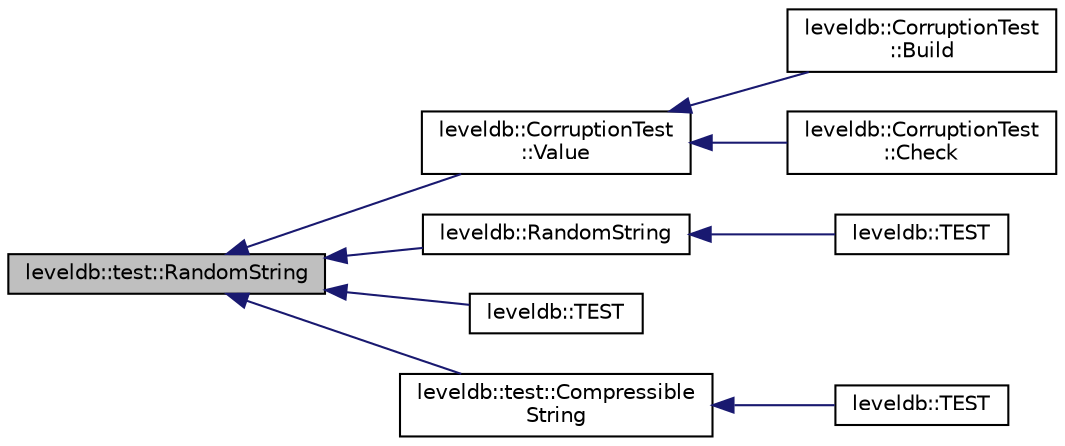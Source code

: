 digraph "leveldb::test::RandomString"
{
  edge [fontname="Helvetica",fontsize="10",labelfontname="Helvetica",labelfontsize="10"];
  node [fontname="Helvetica",fontsize="10",shape=record];
  rankdir="LR";
  Node1 [label="leveldb::test::RandomString",height=0.2,width=0.4,color="black", fillcolor="grey75", style="filled" fontcolor="black"];
  Node1 -> Node2 [dir="back",color="midnightblue",fontsize="10",style="solid",fontname="Helvetica"];
  Node2 [label="leveldb::CorruptionTest\l::Value",height=0.2,width=0.4,color="black", fillcolor="white", style="filled",URL="$classleveldb_1_1_corruption_test.html#a0afb6030faf43287b86e027a13eac152"];
  Node2 -> Node3 [dir="back",color="midnightblue",fontsize="10",style="solid",fontname="Helvetica"];
  Node3 [label="leveldb::CorruptionTest\l::Build",height=0.2,width=0.4,color="black", fillcolor="white", style="filled",URL="$classleveldb_1_1_corruption_test.html#a54d2114311c61356e879b5ccfc3cda18"];
  Node2 -> Node4 [dir="back",color="midnightblue",fontsize="10",style="solid",fontname="Helvetica"];
  Node4 [label="leveldb::CorruptionTest\l::Check",height=0.2,width=0.4,color="black", fillcolor="white", style="filled",URL="$classleveldb_1_1_corruption_test.html#aa03dcde1d0771ebbcf7d6ac8bda9c725"];
  Node1 -> Node5 [dir="back",color="midnightblue",fontsize="10",style="solid",fontname="Helvetica"];
  Node5 [label="leveldb::RandomString",height=0.2,width=0.4,color="black", fillcolor="white", style="filled",URL="$namespaceleveldb.html#ab30792c0730ee094943e8242577454af"];
  Node5 -> Node6 [dir="back",color="midnightblue",fontsize="10",style="solid",fontname="Helvetica"];
  Node6 [label="leveldb::TEST",height=0.2,width=0.4,color="black", fillcolor="white", style="filled",URL="$namespaceleveldb.html#acd61524dbc544e8f1ca63fbdfac59791"];
  Node1 -> Node7 [dir="back",color="midnightblue",fontsize="10",style="solid",fontname="Helvetica"];
  Node7 [label="leveldb::TEST",height=0.2,width=0.4,color="black", fillcolor="white", style="filled",URL="$namespaceleveldb.html#adc90f6565a8de1839377305fcb97f70c"];
  Node1 -> Node8 [dir="back",color="midnightblue",fontsize="10",style="solid",fontname="Helvetica"];
  Node8 [label="leveldb::test::Compressible\lString",height=0.2,width=0.4,color="black", fillcolor="white", style="filled",URL="$namespaceleveldb_1_1test.html#ad213d475feebfeb1c860151ed824f318"];
  Node8 -> Node9 [dir="back",color="midnightblue",fontsize="10",style="solid",fontname="Helvetica"];
  Node9 [label="leveldb::TEST",height=0.2,width=0.4,color="black", fillcolor="white", style="filled",URL="$namespaceleveldb.html#a54db682b48044a62a1b681349c53defb"];
}
